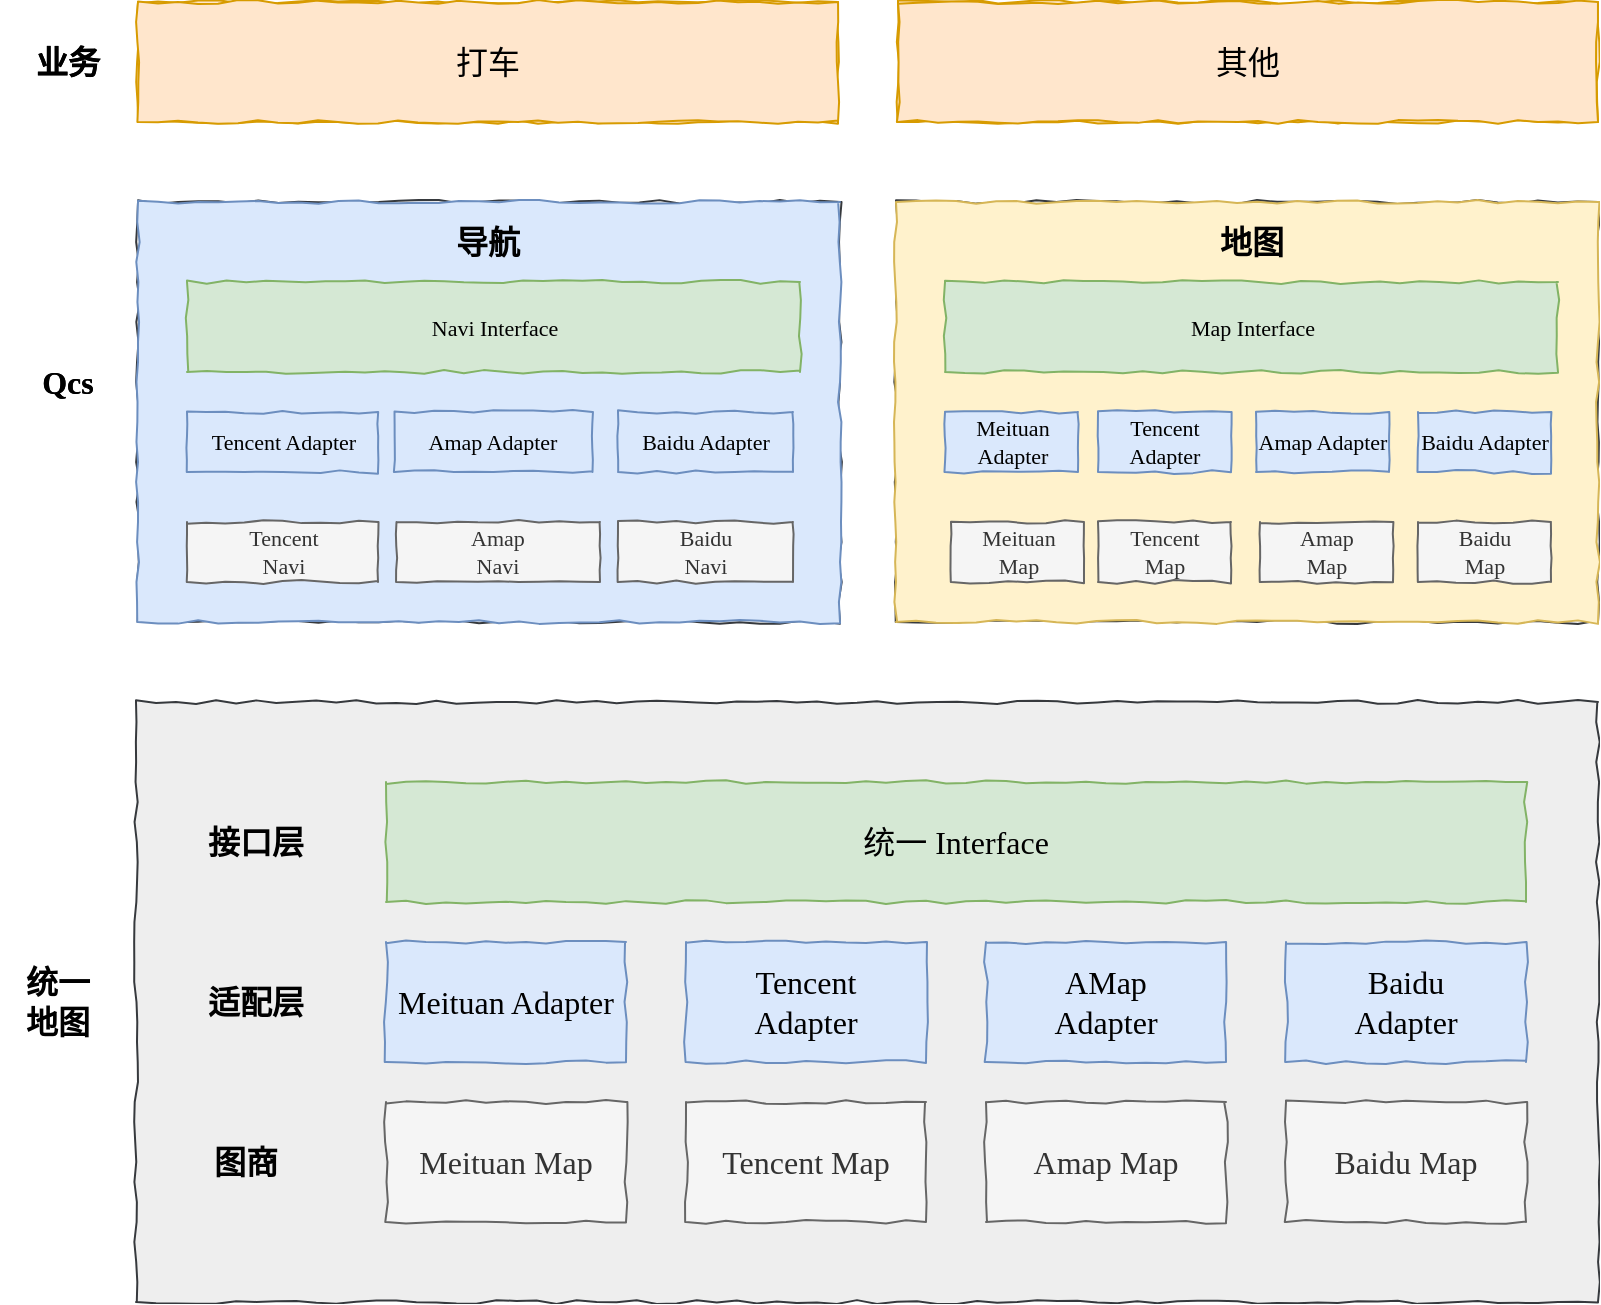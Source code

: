 <mxfile version="14.7.7" type="github">
  <diagram id="Is7nYFCBdMyNHaLq8IZW" name="第 1 页">
    <mxGraphModel dx="946" dy="646" grid="1" gridSize="10" guides="1" tooltips="1" connect="1" arrows="1" fold="1" page="1" pageScale="1" pageWidth="827" pageHeight="1169" math="0" shadow="0">
      <root>
        <mxCell id="0" />
        <mxCell id="1" parent="0" />
        <mxCell id="1ueHQHKciYsmYRuD5N_B-18" value="" style="rounded=0;whiteSpace=wrap;html=1;comic=1;fontFamily=Comic Sans MS;fontSize=16;fillColor=#eeeeee;strokeColor=#36393d;" parent="1" vertex="1">
          <mxGeometry x="459" y="250" width="351" height="210" as="geometry" />
        </mxCell>
        <mxCell id="1ueHQHKciYsmYRuD5N_B-23" value="Meituan Adapter" style="rounded=0;whiteSpace=wrap;html=1;comic=1;fillColor=#dae8fc;strokeColor=#6c8ebf;fontSize=11;fontFamily=Comic Sans MS;" parent="1" vertex="1">
          <mxGeometry x="483.5" y="355" width="66.5" height="30" as="geometry" />
        </mxCell>
        <mxCell id="1ueHQHKciYsmYRuD5N_B-29" value="Map Interface" style="rounded=0;whiteSpace=wrap;html=1;comic=1;fillColor=#d5e8d4;strokeColor=#82b366;fontSize=11;fontFamily=Comic Sans MS;" parent="1" vertex="1">
          <mxGeometry x="483.5" y="290" width="306.5" height="45" as="geometry" />
        </mxCell>
        <mxCell id="1ueHQHKciYsmYRuD5N_B-31" value="打车" style="rounded=0;whiteSpace=wrap;html=1;comic=1;fillColor=#ffe6cc;strokeColor=#d79b00;fontSize=16;fontFamily=Comic Sans MS;" parent="1" vertex="1">
          <mxGeometry x="80" y="150" width="350" height="60" as="geometry" />
        </mxCell>
        <mxCell id="1ueHQHKciYsmYRuD5N_B-32" value="业务" style="text;html=1;strokeColor=none;fillColor=none;align=center;verticalAlign=middle;whiteSpace=wrap;rounded=0;comic=1;fontFamily=Comic Sans MS;fontSize=16;fontStyle=1" parent="1" vertex="1">
          <mxGeometry x="20" y="170" width="50" height="20" as="geometry" />
        </mxCell>
        <mxCell id="1ueHQHKciYsmYRuD5N_B-33" value="其他" style="rounded=0;whiteSpace=wrap;html=1;comic=1;fillColor=#ffe6cc;strokeColor=#d79b00;fontSize=16;fontFamily=Comic Sans MS;" parent="1" vertex="1">
          <mxGeometry x="460" y="150" width="350" height="60" as="geometry" />
        </mxCell>
        <mxCell id="1ueHQHKciYsmYRuD5N_B-34" value="Qcs" style="text;html=1;strokeColor=none;fillColor=none;align=center;verticalAlign=middle;whiteSpace=wrap;rounded=0;comic=1;fontFamily=Comic Sans MS;fontSize=16;fontStyle=1" parent="1" vertex="1">
          <mxGeometry x="20" y="330" width="50" height="20" as="geometry" />
        </mxCell>
        <mxCell id="KlWJ0E5zpvOS__4lGVaB-1" value="地图" style="text;html=1;strokeColor=none;fillColor=none;align=center;verticalAlign=middle;whiteSpace=wrap;rounded=0;comic=1;fontFamily=Comic Sans MS;fontSize=16;fontStyle=1" parent="1" vertex="1">
          <mxGeometry x="611.75" y="260" width="50" height="20" as="geometry" />
        </mxCell>
        <mxCell id="KlWJ0E5zpvOS__4lGVaB-6" value="Tencent Adapter" style="rounded=0;whiteSpace=wrap;html=1;comic=1;fillColor=#dae8fc;strokeColor=#6c8ebf;fontSize=11;fontFamily=Comic Sans MS;" parent="1" vertex="1">
          <mxGeometry x="560" y="355" width="66.5" height="30" as="geometry" />
        </mxCell>
        <mxCell id="KlWJ0E5zpvOS__4lGVaB-7" value="Amap Adapter" style="rounded=0;whiteSpace=wrap;html=1;comic=1;fillColor=#dae8fc;strokeColor=#6c8ebf;fontSize=11;fontFamily=Comic Sans MS;" parent="1" vertex="1">
          <mxGeometry x="639" y="355" width="66.5" height="30" as="geometry" />
        </mxCell>
        <mxCell id="KlWJ0E5zpvOS__4lGVaB-8" value="Baidu Adapter" style="rounded=0;whiteSpace=wrap;html=1;comic=1;fillColor=#dae8fc;strokeColor=#6c8ebf;fontSize=11;fontFamily=Comic Sans MS;" parent="1" vertex="1">
          <mxGeometry x="720" y="355" width="66.5" height="30" as="geometry" />
        </mxCell>
        <mxCell id="KlWJ0E5zpvOS__4lGVaB-9" value="Meituan&lt;br&gt;Map" style="rounded=0;whiteSpace=wrap;html=1;comic=1;fillColor=#f5f5f5;strokeColor=#666666;fontSize=11;fontFamily=Comic Sans MS;fontColor=#333333;" parent="1" vertex="1">
          <mxGeometry x="486.5" y="410" width="66.5" height="30" as="geometry" />
        </mxCell>
        <mxCell id="KlWJ0E5zpvOS__4lGVaB-10" value="Tencent&lt;br&gt;Map" style="rounded=0;whiteSpace=wrap;html=1;comic=1;fillColor=#f5f5f5;strokeColor=#666666;fontSize=11;fontFamily=Comic Sans MS;fontColor=#333333;" parent="1" vertex="1">
          <mxGeometry x="560" y="410" width="66.5" height="30" as="geometry" />
        </mxCell>
        <mxCell id="KlWJ0E5zpvOS__4lGVaB-11" value="Amap&lt;br&gt;Map" style="rounded=0;whiteSpace=wrap;html=1;comic=1;fillColor=#f5f5f5;strokeColor=#666666;fontSize=11;fontFamily=Comic Sans MS;fontColor=#333333;" parent="1" vertex="1">
          <mxGeometry x="641" y="410" width="66.5" height="30" as="geometry" />
        </mxCell>
        <mxCell id="KlWJ0E5zpvOS__4lGVaB-12" value="Baidu&lt;br&gt;Map" style="rounded=0;whiteSpace=wrap;html=1;comic=1;fillColor=#f5f5f5;strokeColor=#666666;fontSize=11;fontFamily=Comic Sans MS;fontColor=#333333;" parent="1" vertex="1">
          <mxGeometry x="720" y="410" width="66.5" height="30" as="geometry" />
        </mxCell>
        <mxCell id="KlWJ0E5zpvOS__4lGVaB-13" value="" style="rounded=0;whiteSpace=wrap;html=1;comic=1;fontFamily=Comic Sans MS;fontSize=16;fillColor=#eeeeee;strokeColor=#36393d;" parent="1" vertex="1">
          <mxGeometry x="80" y="250" width="351" height="210" as="geometry" />
        </mxCell>
        <mxCell id="KlWJ0E5zpvOS__4lGVaB-15" value="Navi Interface" style="rounded=0;whiteSpace=wrap;html=1;comic=1;fillColor=#d5e8d4;strokeColor=#82b366;fontSize=11;fontFamily=Comic Sans MS;" parent="1" vertex="1">
          <mxGeometry x="104.5" y="290" width="306.5" height="45" as="geometry" />
        </mxCell>
        <mxCell id="KlWJ0E5zpvOS__4lGVaB-16" value="Tencent Adapter" style="rounded=0;whiteSpace=wrap;html=1;comic=1;fillColor=#dae8fc;strokeColor=#6c8ebf;fontSize=11;fontFamily=Comic Sans MS;" parent="1" vertex="1">
          <mxGeometry x="104.5" y="355" width="95.5" height="30" as="geometry" />
        </mxCell>
        <mxCell id="KlWJ0E5zpvOS__4lGVaB-17" value="Amap Adapter" style="rounded=0;whiteSpace=wrap;html=1;comic=1;fillColor=#dae8fc;strokeColor=#6c8ebf;fontSize=11;fontFamily=Comic Sans MS;" parent="1" vertex="1">
          <mxGeometry x="208.25" y="355" width="99" height="30" as="geometry" />
        </mxCell>
        <mxCell id="KlWJ0E5zpvOS__4lGVaB-18" value="Baidu Adapter" style="rounded=0;whiteSpace=wrap;html=1;comic=1;fillColor=#dae8fc;strokeColor=#6c8ebf;fontSize=11;fontFamily=Comic Sans MS;" parent="1" vertex="1">
          <mxGeometry x="320" y="355" width="87.5" height="30" as="geometry" />
        </mxCell>
        <mxCell id="KlWJ0E5zpvOS__4lGVaB-20" value="Tencent&lt;br&gt;Navi" style="rounded=0;whiteSpace=wrap;html=1;comic=1;fillColor=#f5f5f5;strokeColor=#666666;fontSize=11;fontFamily=Comic Sans MS;fontColor=#333333;" parent="1" vertex="1">
          <mxGeometry x="104.5" y="410" width="95.5" height="30" as="geometry" />
        </mxCell>
        <mxCell id="KlWJ0E5zpvOS__4lGVaB-21" value="Amap&lt;br&gt;Navi" style="rounded=0;whiteSpace=wrap;html=1;comic=1;fillColor=#f5f5f5;strokeColor=#666666;fontSize=11;fontFamily=Comic Sans MS;fontColor=#333333;" parent="1" vertex="1">
          <mxGeometry x="209.25" y="410" width="101.75" height="30" as="geometry" />
        </mxCell>
        <mxCell id="KlWJ0E5zpvOS__4lGVaB-22" value="Baidu&lt;br&gt;Navi" style="rounded=0;whiteSpace=wrap;html=1;comic=1;fillColor=#f5f5f5;strokeColor=#666666;fontSize=11;fontFamily=Comic Sans MS;fontColor=#333333;" parent="1" vertex="1">
          <mxGeometry x="320" y="410" width="87.5" height="30" as="geometry" />
        </mxCell>
        <mxCell id="KlWJ0E5zpvOS__4lGVaB-24" value="导航" style="text;html=1;strokeColor=none;fillColor=none;align=center;verticalAlign=middle;whiteSpace=wrap;rounded=0;comic=1;fontFamily=Comic Sans MS;fontSize=16;fontStyle=1" parent="1" vertex="1">
          <mxGeometry x="230" y="260" width="50" height="20" as="geometry" />
        </mxCell>
        <mxCell id="07GgqiMLKD5ptPio6yUv-1" value="" style="rounded=0;whiteSpace=wrap;html=1;comic=1;fontFamily=Comic Sans MS;fontSize=16;fillColor=#fff2cc;strokeColor=#d6b656;" parent="1" vertex="1">
          <mxGeometry x="459" y="250" width="351" height="210" as="geometry" />
        </mxCell>
        <mxCell id="07GgqiMLKD5ptPio6yUv-2" value="Meituan Adapter" style="rounded=0;whiteSpace=wrap;html=1;comic=1;fillColor=#dae8fc;strokeColor=#6c8ebf;fontSize=11;fontFamily=Comic Sans MS;" parent="1" vertex="1">
          <mxGeometry x="483.5" y="355" width="66.5" height="30" as="geometry" />
        </mxCell>
        <mxCell id="07GgqiMLKD5ptPio6yUv-3" value="Map Interface" style="rounded=0;whiteSpace=wrap;html=1;comic=1;fillColor=#d5e8d4;strokeColor=#82b366;fontSize=11;fontFamily=Comic Sans MS;" parent="1" vertex="1">
          <mxGeometry x="483.5" y="290" width="306.5" height="45" as="geometry" />
        </mxCell>
        <mxCell id="07GgqiMLKD5ptPio6yUv-4" value="打车" style="rounded=0;whiteSpace=wrap;html=1;comic=1;fillColor=#ffe6cc;strokeColor=#d79b00;fontSize=16;fontFamily=Comic Sans MS;" parent="1" vertex="1">
          <mxGeometry x="80" y="150" width="350" height="60" as="geometry" />
        </mxCell>
        <mxCell id="07GgqiMLKD5ptPio6yUv-5" value="业务" style="text;html=1;strokeColor=none;fillColor=none;align=center;verticalAlign=middle;whiteSpace=wrap;rounded=0;comic=1;fontFamily=Comic Sans MS;fontSize=16;fontStyle=1" parent="1" vertex="1">
          <mxGeometry x="20" y="170" width="50" height="20" as="geometry" />
        </mxCell>
        <mxCell id="07GgqiMLKD5ptPio6yUv-6" value="其他" style="rounded=0;whiteSpace=wrap;html=1;comic=1;fillColor=#ffe6cc;strokeColor=#d79b00;fontSize=16;fontFamily=Comic Sans MS;" parent="1" vertex="1">
          <mxGeometry x="460" y="150" width="350" height="60" as="geometry" />
        </mxCell>
        <mxCell id="07GgqiMLKD5ptPio6yUv-7" value="Qcs" style="text;html=1;strokeColor=none;fillColor=none;align=center;verticalAlign=middle;whiteSpace=wrap;rounded=0;comic=1;fontFamily=Comic Sans MS;fontSize=16;fontStyle=1" parent="1" vertex="1">
          <mxGeometry x="20" y="330" width="50" height="20" as="geometry" />
        </mxCell>
        <mxCell id="07GgqiMLKD5ptPio6yUv-8" value="地图" style="text;html=1;strokeColor=none;fillColor=none;align=center;verticalAlign=middle;whiteSpace=wrap;rounded=0;comic=1;fontFamily=Comic Sans MS;fontSize=16;fontStyle=1" parent="1" vertex="1">
          <mxGeometry x="611.75" y="260" width="50" height="20" as="geometry" />
        </mxCell>
        <mxCell id="07GgqiMLKD5ptPio6yUv-9" value="Tencent Adapter" style="rounded=0;whiteSpace=wrap;html=1;comic=1;fillColor=#dae8fc;strokeColor=#6c8ebf;fontSize=11;fontFamily=Comic Sans MS;" parent="1" vertex="1">
          <mxGeometry x="560" y="355" width="66.5" height="30" as="geometry" />
        </mxCell>
        <mxCell id="07GgqiMLKD5ptPio6yUv-10" value="Amap Adapter" style="rounded=0;whiteSpace=wrap;html=1;comic=1;fillColor=#dae8fc;strokeColor=#6c8ebf;fontSize=11;fontFamily=Comic Sans MS;" parent="1" vertex="1">
          <mxGeometry x="639" y="355" width="66.5" height="30" as="geometry" />
        </mxCell>
        <mxCell id="07GgqiMLKD5ptPio6yUv-11" value="Baidu Adapter" style="rounded=0;whiteSpace=wrap;html=1;comic=1;fillColor=#dae8fc;strokeColor=#6c8ebf;fontSize=11;fontFamily=Comic Sans MS;" parent="1" vertex="1">
          <mxGeometry x="720" y="355" width="66.5" height="30" as="geometry" />
        </mxCell>
        <mxCell id="07GgqiMLKD5ptPio6yUv-12" value="Meituan&lt;br&gt;Map" style="rounded=0;whiteSpace=wrap;html=1;comic=1;fillColor=#f5f5f5;strokeColor=#666666;fontSize=11;fontFamily=Comic Sans MS;fontColor=#333333;" parent="1" vertex="1">
          <mxGeometry x="486.5" y="410" width="66.5" height="30" as="geometry" />
        </mxCell>
        <mxCell id="07GgqiMLKD5ptPio6yUv-13" value="Tencent&lt;br&gt;Map" style="rounded=0;whiteSpace=wrap;html=1;comic=1;fillColor=#f5f5f5;strokeColor=#666666;fontSize=11;fontFamily=Comic Sans MS;fontColor=#333333;" parent="1" vertex="1">
          <mxGeometry x="560" y="410" width="66.5" height="30" as="geometry" />
        </mxCell>
        <mxCell id="07GgqiMLKD5ptPio6yUv-14" value="Amap&lt;br&gt;Map" style="rounded=0;whiteSpace=wrap;html=1;comic=1;fillColor=#f5f5f5;strokeColor=#666666;fontSize=11;fontFamily=Comic Sans MS;fontColor=#333333;" parent="1" vertex="1">
          <mxGeometry x="641" y="410" width="66.5" height="30" as="geometry" />
        </mxCell>
        <mxCell id="07GgqiMLKD5ptPio6yUv-15" value="Baidu&lt;br&gt;Map" style="rounded=0;whiteSpace=wrap;html=1;comic=1;fillColor=#f5f5f5;strokeColor=#666666;fontSize=11;fontFamily=Comic Sans MS;fontColor=#333333;" parent="1" vertex="1">
          <mxGeometry x="720" y="410" width="66.5" height="30" as="geometry" />
        </mxCell>
        <mxCell id="07GgqiMLKD5ptPio6yUv-16" value="" style="rounded=0;whiteSpace=wrap;html=1;comic=1;fontFamily=Comic Sans MS;fontSize=16;fillColor=#dae8fc;strokeColor=#6c8ebf;" parent="1" vertex="1">
          <mxGeometry x="80" y="250" width="351" height="210" as="geometry" />
        </mxCell>
        <mxCell id="07GgqiMLKD5ptPio6yUv-17" value="Navi Interface" style="rounded=0;whiteSpace=wrap;html=1;comic=1;fillColor=#d5e8d4;strokeColor=#82b366;fontSize=11;fontFamily=Comic Sans MS;" parent="1" vertex="1">
          <mxGeometry x="104.5" y="290" width="306.5" height="45" as="geometry" />
        </mxCell>
        <mxCell id="07GgqiMLKD5ptPio6yUv-18" value="Tencent Adapter" style="rounded=0;whiteSpace=wrap;html=1;comic=1;fillColor=#dae8fc;strokeColor=#6c8ebf;fontSize=11;fontFamily=Comic Sans MS;" parent="1" vertex="1">
          <mxGeometry x="104.5" y="355" width="95.5" height="30" as="geometry" />
        </mxCell>
        <mxCell id="07GgqiMLKD5ptPio6yUv-19" value="Amap Adapter" style="rounded=0;whiteSpace=wrap;html=1;comic=1;fillColor=#dae8fc;strokeColor=#6c8ebf;fontSize=11;fontFamily=Comic Sans MS;" parent="1" vertex="1">
          <mxGeometry x="208.25" y="355" width="99" height="30" as="geometry" />
        </mxCell>
        <mxCell id="07GgqiMLKD5ptPio6yUv-20" value="Baidu Adapter" style="rounded=0;whiteSpace=wrap;html=1;comic=1;fillColor=#dae8fc;strokeColor=#6c8ebf;fontSize=11;fontFamily=Comic Sans MS;" parent="1" vertex="1">
          <mxGeometry x="320" y="355" width="87.5" height="30" as="geometry" />
        </mxCell>
        <mxCell id="07GgqiMLKD5ptPio6yUv-21" value="Tencent&lt;br&gt;Navi" style="rounded=0;whiteSpace=wrap;html=1;comic=1;fillColor=#f5f5f5;strokeColor=#666666;fontSize=11;fontFamily=Comic Sans MS;fontColor=#333333;" parent="1" vertex="1">
          <mxGeometry x="104.5" y="410" width="95.5" height="30" as="geometry" />
        </mxCell>
        <mxCell id="07GgqiMLKD5ptPio6yUv-22" value="Amap&lt;br&gt;Navi" style="rounded=0;whiteSpace=wrap;html=1;comic=1;fillColor=#f5f5f5;strokeColor=#666666;fontSize=11;fontFamily=Comic Sans MS;fontColor=#333333;" parent="1" vertex="1">
          <mxGeometry x="209.25" y="410" width="101.75" height="30" as="geometry" />
        </mxCell>
        <mxCell id="07GgqiMLKD5ptPio6yUv-23" value="Baidu&lt;br&gt;Navi" style="rounded=0;whiteSpace=wrap;html=1;comic=1;fillColor=#f5f5f5;strokeColor=#666666;fontSize=11;fontFamily=Comic Sans MS;fontColor=#333333;" parent="1" vertex="1">
          <mxGeometry x="320" y="410" width="87.5" height="30" as="geometry" />
        </mxCell>
        <mxCell id="07GgqiMLKD5ptPio6yUv-24" value="导航" style="text;html=1;strokeColor=none;fillColor=none;align=center;verticalAlign=middle;whiteSpace=wrap;rounded=0;comic=1;fontFamily=Comic Sans MS;fontSize=16;fontStyle=1" parent="1" vertex="1">
          <mxGeometry x="230" y="260" width="50" height="20" as="geometry" />
        </mxCell>
        <mxCell id="ZtP1YKtmyyB6F8w1WZnN-1" value="" style="rounded=0;whiteSpace=wrap;html=1;comic=1;fontFamily=Comic Sans MS;fontSize=16;fillColor=#eeeeee;strokeColor=#36393d;" vertex="1" parent="1">
          <mxGeometry x="79" y="500" width="731" height="300" as="geometry" />
        </mxCell>
        <mxCell id="ZtP1YKtmyyB6F8w1WZnN-2" value="Meituan Map" style="rounded=0;whiteSpace=wrap;html=1;comic=1;fillColor=#f5f5f5;strokeColor=#666666;fontColor=#333333;fontSize=16;fontFamily=Comic Sans MS;" vertex="1" parent="1">
          <mxGeometry x="204" y="700" width="120" height="60" as="geometry" />
        </mxCell>
        <mxCell id="ZtP1YKtmyyB6F8w1WZnN-3" value="Tencent Map" style="rounded=0;whiteSpace=wrap;html=1;comic=1;fillColor=#f5f5f5;strokeColor=#666666;fontColor=#333333;fontSize=16;fontFamily=Comic Sans MS;" vertex="1" parent="1">
          <mxGeometry x="354" y="700" width="120" height="60" as="geometry" />
        </mxCell>
        <mxCell id="ZtP1YKtmyyB6F8w1WZnN-4" value="Amap Map" style="rounded=0;whiteSpace=wrap;html=1;comic=1;fillColor=#f5f5f5;strokeColor=#666666;fontColor=#333333;fontSize=16;fontFamily=Comic Sans MS;" vertex="1" parent="1">
          <mxGeometry x="504" y="700" width="120" height="60" as="geometry" />
        </mxCell>
        <mxCell id="ZtP1YKtmyyB6F8w1WZnN-5" value="Baidu Map" style="rounded=0;whiteSpace=wrap;html=1;comic=1;fillColor=#f5f5f5;strokeColor=#666666;fontColor=#333333;fontSize=16;fontFamily=Comic Sans MS;" vertex="1" parent="1">
          <mxGeometry x="654" y="700" width="120" height="60" as="geometry" />
        </mxCell>
        <mxCell id="ZtP1YKtmyyB6F8w1WZnN-6" value="Meituan Adapter" style="rounded=0;whiteSpace=wrap;html=1;comic=1;fillColor=#dae8fc;strokeColor=#6c8ebf;fontSize=16;fontFamily=Comic Sans MS;" vertex="1" parent="1">
          <mxGeometry x="204" y="620" width="120" height="60" as="geometry" />
        </mxCell>
        <mxCell id="ZtP1YKtmyyB6F8w1WZnN-7" value="图商" style="text;html=1;strokeColor=none;fillColor=none;align=center;verticalAlign=middle;whiteSpace=wrap;rounded=0;comic=1;fontFamily=Comic Sans MS;fontSize=16;fontStyle=1" vertex="1" parent="1">
          <mxGeometry x="114" y="720" width="40" height="20" as="geometry" />
        </mxCell>
        <mxCell id="ZtP1YKtmyyB6F8w1WZnN-8" value="Tencent&lt;br&gt;Adapter" style="rounded=0;whiteSpace=wrap;html=1;comic=1;fillColor=#dae8fc;strokeColor=#6c8ebf;fontSize=16;fontFamily=Comic Sans MS;" vertex="1" parent="1">
          <mxGeometry x="354" y="620" width="120" height="60" as="geometry" />
        </mxCell>
        <mxCell id="ZtP1YKtmyyB6F8w1WZnN-9" value="AMap&lt;br&gt;Adapter" style="rounded=0;whiteSpace=wrap;html=1;comic=1;fillColor=#dae8fc;strokeColor=#6c8ebf;fontSize=16;fontFamily=Comic Sans MS;" vertex="1" parent="1">
          <mxGeometry x="504" y="620" width="120" height="60" as="geometry" />
        </mxCell>
        <mxCell id="ZtP1YKtmyyB6F8w1WZnN-10" value="Baidu&lt;br&gt;Adapter" style="rounded=0;whiteSpace=wrap;html=1;comic=1;fillColor=#dae8fc;strokeColor=#6c8ebf;fontSize=16;fontFamily=Comic Sans MS;" vertex="1" parent="1">
          <mxGeometry x="654" y="620" width="120" height="60" as="geometry" />
        </mxCell>
        <mxCell id="ZtP1YKtmyyB6F8w1WZnN-11" value="适配层" style="text;html=1;strokeColor=none;fillColor=none;align=center;verticalAlign=middle;whiteSpace=wrap;rounded=0;comic=1;fontFamily=Comic Sans MS;fontSize=16;fontStyle=1" vertex="1" parent="1">
          <mxGeometry x="114" y="640" width="50" height="20" as="geometry" />
        </mxCell>
        <mxCell id="ZtP1YKtmyyB6F8w1WZnN-12" value="统一 Interface" style="rounded=0;whiteSpace=wrap;html=1;comic=1;fillColor=#d5e8d4;strokeColor=#82b366;fontSize=16;fontFamily=Comic Sans MS;" vertex="1" parent="1">
          <mxGeometry x="204" y="540" width="570" height="60" as="geometry" />
        </mxCell>
        <mxCell id="ZtP1YKtmyyB6F8w1WZnN-13" value="接口层" style="text;html=1;strokeColor=none;fillColor=none;align=center;verticalAlign=middle;whiteSpace=wrap;rounded=0;comic=1;fontFamily=Comic Sans MS;fontSize=16;fontStyle=1" vertex="1" parent="1">
          <mxGeometry x="114" y="560" width="50" height="20" as="geometry" />
        </mxCell>
        <mxCell id="ZtP1YKtmyyB6F8w1WZnN-14" value="统一&lt;br&gt;地图" style="text;html=1;strokeColor=none;fillColor=none;align=center;verticalAlign=middle;whiteSpace=wrap;rounded=0;comic=1;fontFamily=Comic Sans MS;fontSize=16;fontStyle=1" vertex="1" parent="1">
          <mxGeometry x="11" y="640" width="58" height="20" as="geometry" />
        </mxCell>
      </root>
    </mxGraphModel>
  </diagram>
</mxfile>
